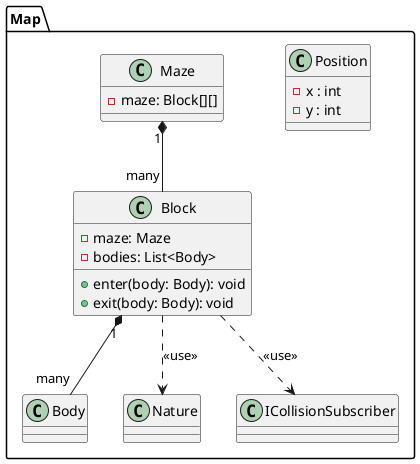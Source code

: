 @startuml
package Map {
  class Position {
   - x : int
   - y : int
  }

  /'
    A collision is when a body enters a block that already has other bodies.
    A block can have 0 or more bodies
  '/
  class Block {
   - maze: Maze
   - bodies: List<Body>
   + enter(body: Body): void
   + exit(body: Body): void
  }
  Block "1" *-- "many" Body
  Block ..> Nature: <<use>>
  Block ..> ICollisionSubscriber: <<use>>

  class Maze {
   - maze: Block[][]
  }
  Maze "1" *-- "many" Block
}
@enduml

